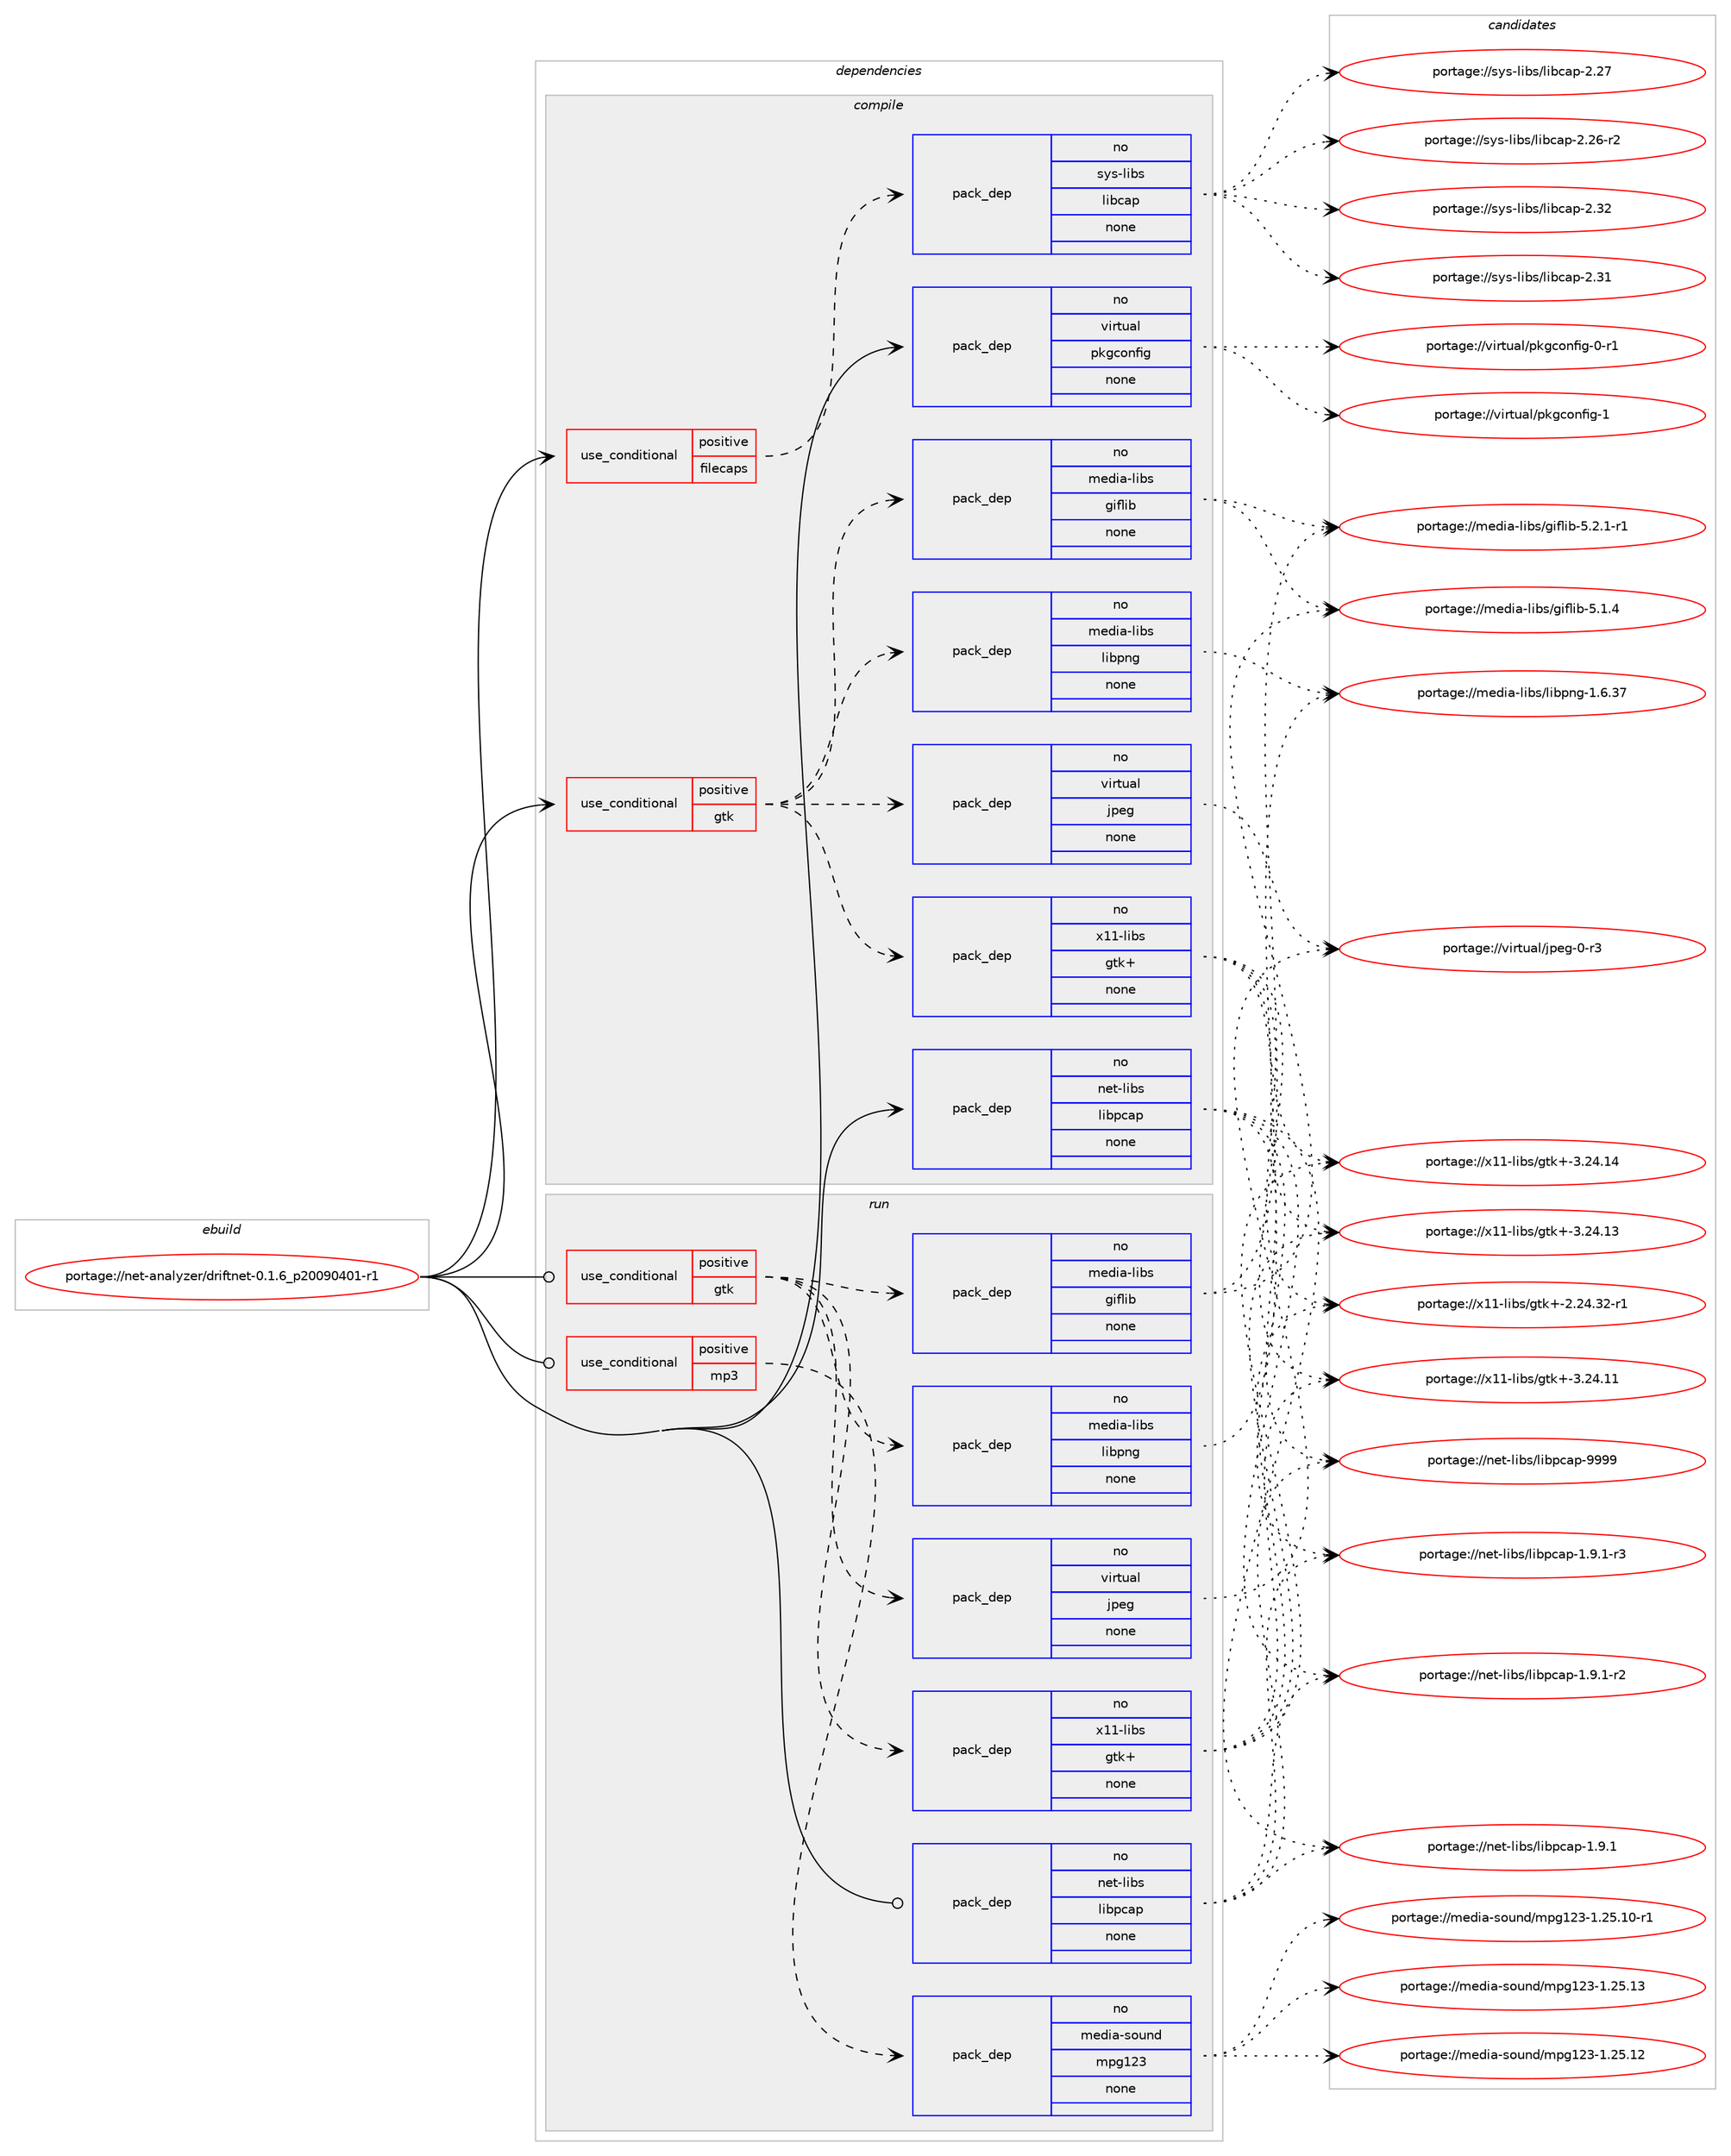 digraph prolog {

# *************
# Graph options
# *************

newrank=true;
concentrate=true;
compound=true;
graph [rankdir=LR,fontname=Helvetica,fontsize=10,ranksep=1.5];#, ranksep=2.5, nodesep=0.2];
edge  [arrowhead=vee];
node  [fontname=Helvetica,fontsize=10];

# **********
# The ebuild
# **********

subgraph cluster_leftcol {
color=gray;
rank=same;
label=<<i>ebuild</i>>;
id [label="portage://net-analyzer/driftnet-0.1.6_p20090401-r1", color=red, width=4, href="../net-analyzer/driftnet-0.1.6_p20090401-r1.svg"];
}

# ****************
# The dependencies
# ****************

subgraph cluster_midcol {
color=gray;
label=<<i>dependencies</i>>;
subgraph cluster_compile {
fillcolor="#eeeeee";
style=filled;
label=<<i>compile</i>>;
subgraph cond35610 {
dependency157537 [label=<<TABLE BORDER="0" CELLBORDER="1" CELLSPACING="0" CELLPADDING="4"><TR><TD ROWSPAN="3" CELLPADDING="10">use_conditional</TD></TR><TR><TD>positive</TD></TR><TR><TD>filecaps</TD></TR></TABLE>>, shape=none, color=red];
subgraph pack119343 {
dependency157538 [label=<<TABLE BORDER="0" CELLBORDER="1" CELLSPACING="0" CELLPADDING="4" WIDTH="220"><TR><TD ROWSPAN="6" CELLPADDING="30">pack_dep</TD></TR><TR><TD WIDTH="110">no</TD></TR><TR><TD>sys-libs</TD></TR><TR><TD>libcap</TD></TR><TR><TD>none</TD></TR><TR><TD></TD></TR></TABLE>>, shape=none, color=blue];
}
dependency157537:e -> dependency157538:w [weight=20,style="dashed",arrowhead="vee"];
}
id:e -> dependency157537:w [weight=20,style="solid",arrowhead="vee"];
subgraph cond35611 {
dependency157539 [label=<<TABLE BORDER="0" CELLBORDER="1" CELLSPACING="0" CELLPADDING="4"><TR><TD ROWSPAN="3" CELLPADDING="10">use_conditional</TD></TR><TR><TD>positive</TD></TR><TR><TD>gtk</TD></TR></TABLE>>, shape=none, color=red];
subgraph pack119344 {
dependency157540 [label=<<TABLE BORDER="0" CELLBORDER="1" CELLSPACING="0" CELLPADDING="4" WIDTH="220"><TR><TD ROWSPAN="6" CELLPADDING="30">pack_dep</TD></TR><TR><TD WIDTH="110">no</TD></TR><TR><TD>x11-libs</TD></TR><TR><TD>gtk+</TD></TR><TR><TD>none</TD></TR><TR><TD></TD></TR></TABLE>>, shape=none, color=blue];
}
dependency157539:e -> dependency157540:w [weight=20,style="dashed",arrowhead="vee"];
subgraph pack119345 {
dependency157541 [label=<<TABLE BORDER="0" CELLBORDER="1" CELLSPACING="0" CELLPADDING="4" WIDTH="220"><TR><TD ROWSPAN="6" CELLPADDING="30">pack_dep</TD></TR><TR><TD WIDTH="110">no</TD></TR><TR><TD>virtual</TD></TR><TR><TD>jpeg</TD></TR><TR><TD>none</TD></TR><TR><TD></TD></TR></TABLE>>, shape=none, color=blue];
}
dependency157539:e -> dependency157541:w [weight=20,style="dashed",arrowhead="vee"];
subgraph pack119346 {
dependency157542 [label=<<TABLE BORDER="0" CELLBORDER="1" CELLSPACING="0" CELLPADDING="4" WIDTH="220"><TR><TD ROWSPAN="6" CELLPADDING="30">pack_dep</TD></TR><TR><TD WIDTH="110">no</TD></TR><TR><TD>media-libs</TD></TR><TR><TD>giflib</TD></TR><TR><TD>none</TD></TR><TR><TD></TD></TR></TABLE>>, shape=none, color=blue];
}
dependency157539:e -> dependency157542:w [weight=20,style="dashed",arrowhead="vee"];
subgraph pack119347 {
dependency157543 [label=<<TABLE BORDER="0" CELLBORDER="1" CELLSPACING="0" CELLPADDING="4" WIDTH="220"><TR><TD ROWSPAN="6" CELLPADDING="30">pack_dep</TD></TR><TR><TD WIDTH="110">no</TD></TR><TR><TD>media-libs</TD></TR><TR><TD>libpng</TD></TR><TR><TD>none</TD></TR><TR><TD></TD></TR></TABLE>>, shape=none, color=blue];
}
dependency157539:e -> dependency157543:w [weight=20,style="dashed",arrowhead="vee"];
}
id:e -> dependency157539:w [weight=20,style="solid",arrowhead="vee"];
subgraph pack119348 {
dependency157544 [label=<<TABLE BORDER="0" CELLBORDER="1" CELLSPACING="0" CELLPADDING="4" WIDTH="220"><TR><TD ROWSPAN="6" CELLPADDING="30">pack_dep</TD></TR><TR><TD WIDTH="110">no</TD></TR><TR><TD>net-libs</TD></TR><TR><TD>libpcap</TD></TR><TR><TD>none</TD></TR><TR><TD></TD></TR></TABLE>>, shape=none, color=blue];
}
id:e -> dependency157544:w [weight=20,style="solid",arrowhead="vee"];
subgraph pack119349 {
dependency157545 [label=<<TABLE BORDER="0" CELLBORDER="1" CELLSPACING="0" CELLPADDING="4" WIDTH="220"><TR><TD ROWSPAN="6" CELLPADDING="30">pack_dep</TD></TR><TR><TD WIDTH="110">no</TD></TR><TR><TD>virtual</TD></TR><TR><TD>pkgconfig</TD></TR><TR><TD>none</TD></TR><TR><TD></TD></TR></TABLE>>, shape=none, color=blue];
}
id:e -> dependency157545:w [weight=20,style="solid",arrowhead="vee"];
}
subgraph cluster_compileandrun {
fillcolor="#eeeeee";
style=filled;
label=<<i>compile and run</i>>;
}
subgraph cluster_run {
fillcolor="#eeeeee";
style=filled;
label=<<i>run</i>>;
subgraph cond35612 {
dependency157546 [label=<<TABLE BORDER="0" CELLBORDER="1" CELLSPACING="0" CELLPADDING="4"><TR><TD ROWSPAN="3" CELLPADDING="10">use_conditional</TD></TR><TR><TD>positive</TD></TR><TR><TD>gtk</TD></TR></TABLE>>, shape=none, color=red];
subgraph pack119350 {
dependency157547 [label=<<TABLE BORDER="0" CELLBORDER="1" CELLSPACING="0" CELLPADDING="4" WIDTH="220"><TR><TD ROWSPAN="6" CELLPADDING="30">pack_dep</TD></TR><TR><TD WIDTH="110">no</TD></TR><TR><TD>x11-libs</TD></TR><TR><TD>gtk+</TD></TR><TR><TD>none</TD></TR><TR><TD></TD></TR></TABLE>>, shape=none, color=blue];
}
dependency157546:e -> dependency157547:w [weight=20,style="dashed",arrowhead="vee"];
subgraph pack119351 {
dependency157548 [label=<<TABLE BORDER="0" CELLBORDER="1" CELLSPACING="0" CELLPADDING="4" WIDTH="220"><TR><TD ROWSPAN="6" CELLPADDING="30">pack_dep</TD></TR><TR><TD WIDTH="110">no</TD></TR><TR><TD>virtual</TD></TR><TR><TD>jpeg</TD></TR><TR><TD>none</TD></TR><TR><TD></TD></TR></TABLE>>, shape=none, color=blue];
}
dependency157546:e -> dependency157548:w [weight=20,style="dashed",arrowhead="vee"];
subgraph pack119352 {
dependency157549 [label=<<TABLE BORDER="0" CELLBORDER="1" CELLSPACING="0" CELLPADDING="4" WIDTH="220"><TR><TD ROWSPAN="6" CELLPADDING="30">pack_dep</TD></TR><TR><TD WIDTH="110">no</TD></TR><TR><TD>media-libs</TD></TR><TR><TD>giflib</TD></TR><TR><TD>none</TD></TR><TR><TD></TD></TR></TABLE>>, shape=none, color=blue];
}
dependency157546:e -> dependency157549:w [weight=20,style="dashed",arrowhead="vee"];
subgraph pack119353 {
dependency157550 [label=<<TABLE BORDER="0" CELLBORDER="1" CELLSPACING="0" CELLPADDING="4" WIDTH="220"><TR><TD ROWSPAN="6" CELLPADDING="30">pack_dep</TD></TR><TR><TD WIDTH="110">no</TD></TR><TR><TD>media-libs</TD></TR><TR><TD>libpng</TD></TR><TR><TD>none</TD></TR><TR><TD></TD></TR></TABLE>>, shape=none, color=blue];
}
dependency157546:e -> dependency157550:w [weight=20,style="dashed",arrowhead="vee"];
}
id:e -> dependency157546:w [weight=20,style="solid",arrowhead="odot"];
subgraph cond35613 {
dependency157551 [label=<<TABLE BORDER="0" CELLBORDER="1" CELLSPACING="0" CELLPADDING="4"><TR><TD ROWSPAN="3" CELLPADDING="10">use_conditional</TD></TR><TR><TD>positive</TD></TR><TR><TD>mp3</TD></TR></TABLE>>, shape=none, color=red];
subgraph pack119354 {
dependency157552 [label=<<TABLE BORDER="0" CELLBORDER="1" CELLSPACING="0" CELLPADDING="4" WIDTH="220"><TR><TD ROWSPAN="6" CELLPADDING="30">pack_dep</TD></TR><TR><TD WIDTH="110">no</TD></TR><TR><TD>media-sound</TD></TR><TR><TD>mpg123</TD></TR><TR><TD>none</TD></TR><TR><TD></TD></TR></TABLE>>, shape=none, color=blue];
}
dependency157551:e -> dependency157552:w [weight=20,style="dashed",arrowhead="vee"];
}
id:e -> dependency157551:w [weight=20,style="solid",arrowhead="odot"];
subgraph pack119355 {
dependency157553 [label=<<TABLE BORDER="0" CELLBORDER="1" CELLSPACING="0" CELLPADDING="4" WIDTH="220"><TR><TD ROWSPAN="6" CELLPADDING="30">pack_dep</TD></TR><TR><TD WIDTH="110">no</TD></TR><TR><TD>net-libs</TD></TR><TR><TD>libpcap</TD></TR><TR><TD>none</TD></TR><TR><TD></TD></TR></TABLE>>, shape=none, color=blue];
}
id:e -> dependency157553:w [weight=20,style="solid",arrowhead="odot"];
}
}

# **************
# The candidates
# **************

subgraph cluster_choices {
rank=same;
color=gray;
label=<<i>candidates</i>>;

subgraph choice119343 {
color=black;
nodesep=1;
choice1151211154510810598115471081059899971124550465150 [label="portage://sys-libs/libcap-2.32", color=red, width=4,href="../sys-libs/libcap-2.32.svg"];
choice1151211154510810598115471081059899971124550465149 [label="portage://sys-libs/libcap-2.31", color=red, width=4,href="../sys-libs/libcap-2.31.svg"];
choice1151211154510810598115471081059899971124550465055 [label="portage://sys-libs/libcap-2.27", color=red, width=4,href="../sys-libs/libcap-2.27.svg"];
choice11512111545108105981154710810598999711245504650544511450 [label="portage://sys-libs/libcap-2.26-r2", color=red, width=4,href="../sys-libs/libcap-2.26-r2.svg"];
dependency157538:e -> choice1151211154510810598115471081059899971124550465150:w [style=dotted,weight="100"];
dependency157538:e -> choice1151211154510810598115471081059899971124550465149:w [style=dotted,weight="100"];
dependency157538:e -> choice1151211154510810598115471081059899971124550465055:w [style=dotted,weight="100"];
dependency157538:e -> choice11512111545108105981154710810598999711245504650544511450:w [style=dotted,weight="100"];
}
subgraph choice119344 {
color=black;
nodesep=1;
choice1204949451081059811547103116107434551465052464952 [label="portage://x11-libs/gtk+-3.24.14", color=red, width=4,href="../x11-libs/gtk+-3.24.14.svg"];
choice1204949451081059811547103116107434551465052464951 [label="portage://x11-libs/gtk+-3.24.13", color=red, width=4,href="../x11-libs/gtk+-3.24.13.svg"];
choice1204949451081059811547103116107434551465052464949 [label="portage://x11-libs/gtk+-3.24.11", color=red, width=4,href="../x11-libs/gtk+-3.24.11.svg"];
choice12049494510810598115471031161074345504650524651504511449 [label="portage://x11-libs/gtk+-2.24.32-r1", color=red, width=4,href="../x11-libs/gtk+-2.24.32-r1.svg"];
dependency157540:e -> choice1204949451081059811547103116107434551465052464952:w [style=dotted,weight="100"];
dependency157540:e -> choice1204949451081059811547103116107434551465052464951:w [style=dotted,weight="100"];
dependency157540:e -> choice1204949451081059811547103116107434551465052464949:w [style=dotted,weight="100"];
dependency157540:e -> choice12049494510810598115471031161074345504650524651504511449:w [style=dotted,weight="100"];
}
subgraph choice119345 {
color=black;
nodesep=1;
choice118105114116117971084710611210110345484511451 [label="portage://virtual/jpeg-0-r3", color=red, width=4,href="../virtual/jpeg-0-r3.svg"];
dependency157541:e -> choice118105114116117971084710611210110345484511451:w [style=dotted,weight="100"];
}
subgraph choice119346 {
color=black;
nodesep=1;
choice10910110010597451081059811547103105102108105984553465046494511449 [label="portage://media-libs/giflib-5.2.1-r1", color=red, width=4,href="../media-libs/giflib-5.2.1-r1.svg"];
choice1091011001059745108105981154710310510210810598455346494652 [label="portage://media-libs/giflib-5.1.4", color=red, width=4,href="../media-libs/giflib-5.1.4.svg"];
dependency157542:e -> choice10910110010597451081059811547103105102108105984553465046494511449:w [style=dotted,weight="100"];
dependency157542:e -> choice1091011001059745108105981154710310510210810598455346494652:w [style=dotted,weight="100"];
}
subgraph choice119347 {
color=black;
nodesep=1;
choice109101100105974510810598115471081059811211010345494654465155 [label="portage://media-libs/libpng-1.6.37", color=red, width=4,href="../media-libs/libpng-1.6.37.svg"];
dependency157543:e -> choice109101100105974510810598115471081059811211010345494654465155:w [style=dotted,weight="100"];
}
subgraph choice119348 {
color=black;
nodesep=1;
choice1101011164510810598115471081059811299971124557575757 [label="portage://net-libs/libpcap-9999", color=red, width=4,href="../net-libs/libpcap-9999.svg"];
choice1101011164510810598115471081059811299971124549465746494511451 [label="portage://net-libs/libpcap-1.9.1-r3", color=red, width=4,href="../net-libs/libpcap-1.9.1-r3.svg"];
choice1101011164510810598115471081059811299971124549465746494511450 [label="portage://net-libs/libpcap-1.9.1-r2", color=red, width=4,href="../net-libs/libpcap-1.9.1-r2.svg"];
choice110101116451081059811547108105981129997112454946574649 [label="portage://net-libs/libpcap-1.9.1", color=red, width=4,href="../net-libs/libpcap-1.9.1.svg"];
dependency157544:e -> choice1101011164510810598115471081059811299971124557575757:w [style=dotted,weight="100"];
dependency157544:e -> choice1101011164510810598115471081059811299971124549465746494511451:w [style=dotted,weight="100"];
dependency157544:e -> choice1101011164510810598115471081059811299971124549465746494511450:w [style=dotted,weight="100"];
dependency157544:e -> choice110101116451081059811547108105981129997112454946574649:w [style=dotted,weight="100"];
}
subgraph choice119349 {
color=black;
nodesep=1;
choice1181051141161179710847112107103991111101021051034549 [label="portage://virtual/pkgconfig-1", color=red, width=4,href="../virtual/pkgconfig-1.svg"];
choice11810511411611797108471121071039911111010210510345484511449 [label="portage://virtual/pkgconfig-0-r1", color=red, width=4,href="../virtual/pkgconfig-0-r1.svg"];
dependency157545:e -> choice1181051141161179710847112107103991111101021051034549:w [style=dotted,weight="100"];
dependency157545:e -> choice11810511411611797108471121071039911111010210510345484511449:w [style=dotted,weight="100"];
}
subgraph choice119350 {
color=black;
nodesep=1;
choice1204949451081059811547103116107434551465052464952 [label="portage://x11-libs/gtk+-3.24.14", color=red, width=4,href="../x11-libs/gtk+-3.24.14.svg"];
choice1204949451081059811547103116107434551465052464951 [label="portage://x11-libs/gtk+-3.24.13", color=red, width=4,href="../x11-libs/gtk+-3.24.13.svg"];
choice1204949451081059811547103116107434551465052464949 [label="portage://x11-libs/gtk+-3.24.11", color=red, width=4,href="../x11-libs/gtk+-3.24.11.svg"];
choice12049494510810598115471031161074345504650524651504511449 [label="portage://x11-libs/gtk+-2.24.32-r1", color=red, width=4,href="../x11-libs/gtk+-2.24.32-r1.svg"];
dependency157547:e -> choice1204949451081059811547103116107434551465052464952:w [style=dotted,weight="100"];
dependency157547:e -> choice1204949451081059811547103116107434551465052464951:w [style=dotted,weight="100"];
dependency157547:e -> choice1204949451081059811547103116107434551465052464949:w [style=dotted,weight="100"];
dependency157547:e -> choice12049494510810598115471031161074345504650524651504511449:w [style=dotted,weight="100"];
}
subgraph choice119351 {
color=black;
nodesep=1;
choice118105114116117971084710611210110345484511451 [label="portage://virtual/jpeg-0-r3", color=red, width=4,href="../virtual/jpeg-0-r3.svg"];
dependency157548:e -> choice118105114116117971084710611210110345484511451:w [style=dotted,weight="100"];
}
subgraph choice119352 {
color=black;
nodesep=1;
choice10910110010597451081059811547103105102108105984553465046494511449 [label="portage://media-libs/giflib-5.2.1-r1", color=red, width=4,href="../media-libs/giflib-5.2.1-r1.svg"];
choice1091011001059745108105981154710310510210810598455346494652 [label="portage://media-libs/giflib-5.1.4", color=red, width=4,href="../media-libs/giflib-5.1.4.svg"];
dependency157549:e -> choice10910110010597451081059811547103105102108105984553465046494511449:w [style=dotted,weight="100"];
dependency157549:e -> choice1091011001059745108105981154710310510210810598455346494652:w [style=dotted,weight="100"];
}
subgraph choice119353 {
color=black;
nodesep=1;
choice109101100105974510810598115471081059811211010345494654465155 [label="portage://media-libs/libpng-1.6.37", color=red, width=4,href="../media-libs/libpng-1.6.37.svg"];
dependency157550:e -> choice109101100105974510810598115471081059811211010345494654465155:w [style=dotted,weight="100"];
}
subgraph choice119354 {
color=black;
nodesep=1;
choice1091011001059745115111117110100471091121034950514549465053464951 [label="portage://media-sound/mpg123-1.25.13", color=red, width=4,href="../media-sound/mpg123-1.25.13.svg"];
choice1091011001059745115111117110100471091121034950514549465053464950 [label="portage://media-sound/mpg123-1.25.12", color=red, width=4,href="../media-sound/mpg123-1.25.12.svg"];
choice10910110010597451151111171101004710911210349505145494650534649484511449 [label="portage://media-sound/mpg123-1.25.10-r1", color=red, width=4,href="../media-sound/mpg123-1.25.10-r1.svg"];
dependency157552:e -> choice1091011001059745115111117110100471091121034950514549465053464951:w [style=dotted,weight="100"];
dependency157552:e -> choice1091011001059745115111117110100471091121034950514549465053464950:w [style=dotted,weight="100"];
dependency157552:e -> choice10910110010597451151111171101004710911210349505145494650534649484511449:w [style=dotted,weight="100"];
}
subgraph choice119355 {
color=black;
nodesep=1;
choice1101011164510810598115471081059811299971124557575757 [label="portage://net-libs/libpcap-9999", color=red, width=4,href="../net-libs/libpcap-9999.svg"];
choice1101011164510810598115471081059811299971124549465746494511451 [label="portage://net-libs/libpcap-1.9.1-r3", color=red, width=4,href="../net-libs/libpcap-1.9.1-r3.svg"];
choice1101011164510810598115471081059811299971124549465746494511450 [label="portage://net-libs/libpcap-1.9.1-r2", color=red, width=4,href="../net-libs/libpcap-1.9.1-r2.svg"];
choice110101116451081059811547108105981129997112454946574649 [label="portage://net-libs/libpcap-1.9.1", color=red, width=4,href="../net-libs/libpcap-1.9.1.svg"];
dependency157553:e -> choice1101011164510810598115471081059811299971124557575757:w [style=dotted,weight="100"];
dependency157553:e -> choice1101011164510810598115471081059811299971124549465746494511451:w [style=dotted,weight="100"];
dependency157553:e -> choice1101011164510810598115471081059811299971124549465746494511450:w [style=dotted,weight="100"];
dependency157553:e -> choice110101116451081059811547108105981129997112454946574649:w [style=dotted,weight="100"];
}
}

}

